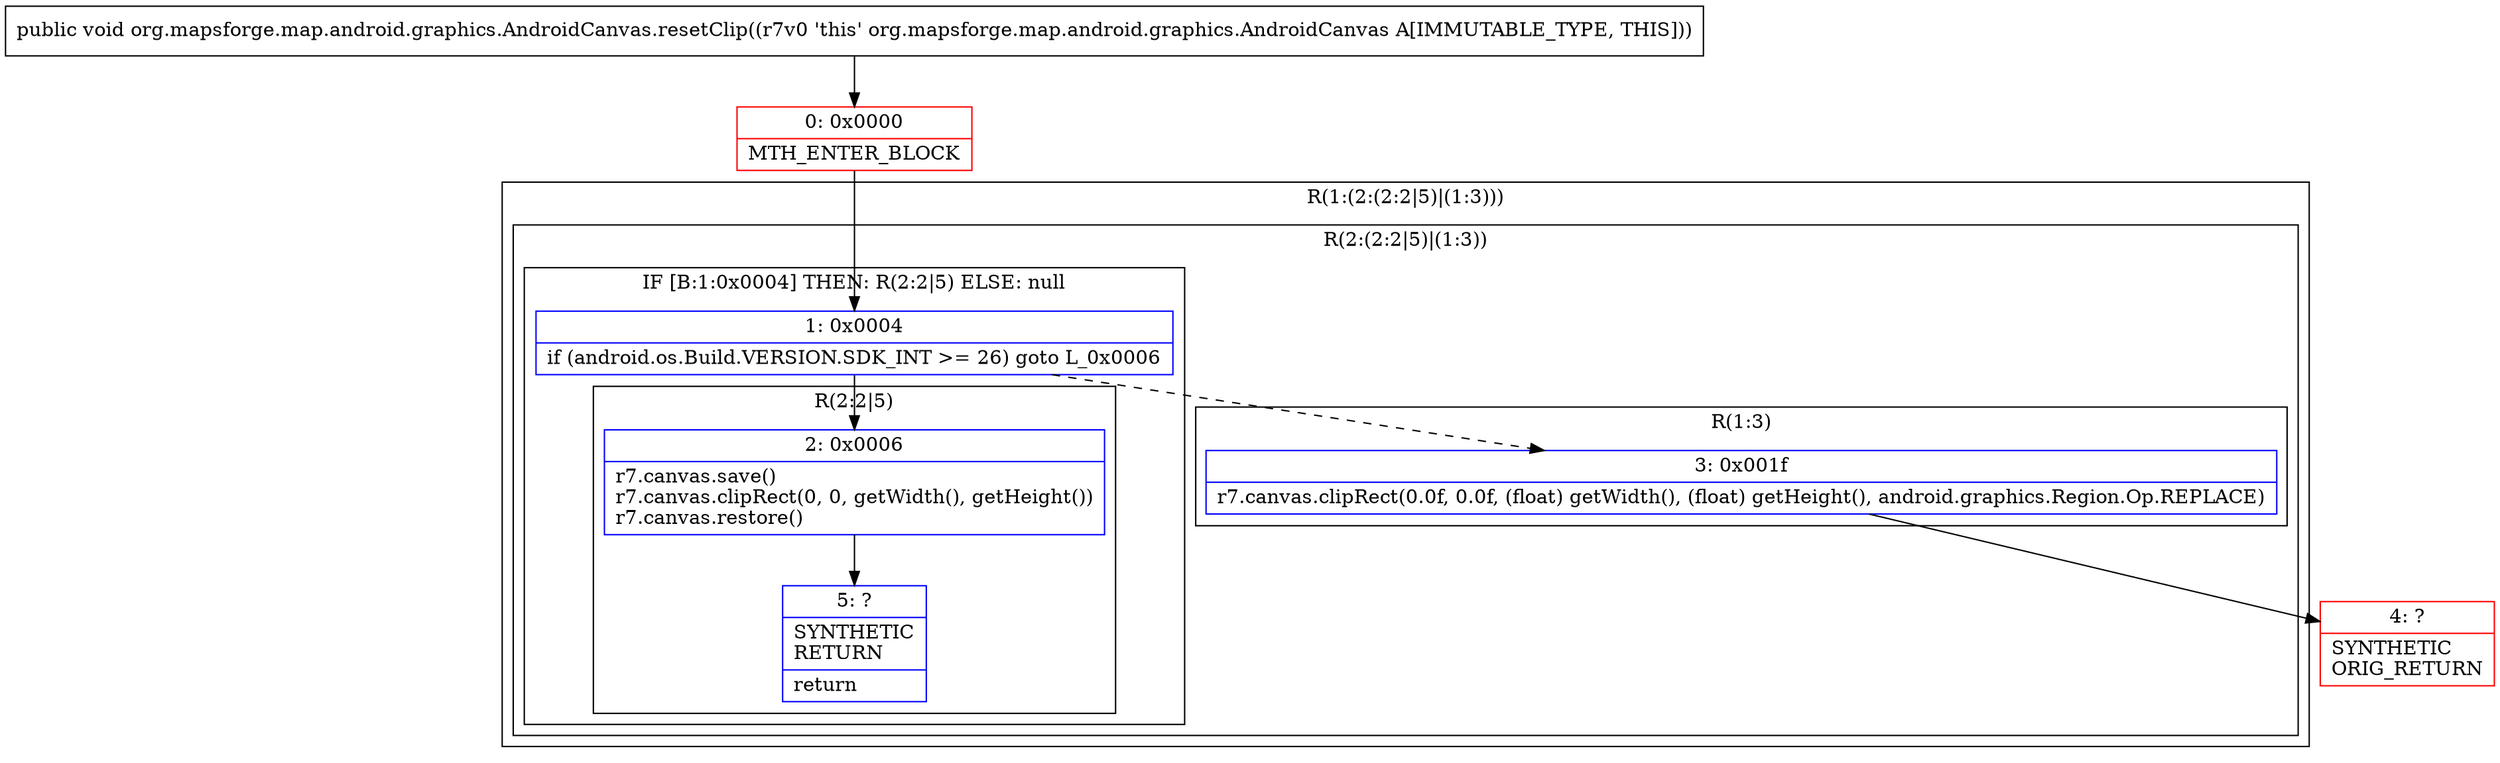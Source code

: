digraph "CFG fororg.mapsforge.map.android.graphics.AndroidCanvas.resetClip()V" {
subgraph cluster_Region_1368487628 {
label = "R(1:(2:(2:2|5)|(1:3)))";
node [shape=record,color=blue];
subgraph cluster_Region_1583892167 {
label = "R(2:(2:2|5)|(1:3))";
node [shape=record,color=blue];
subgraph cluster_IfRegion_1334014449 {
label = "IF [B:1:0x0004] THEN: R(2:2|5) ELSE: null";
node [shape=record,color=blue];
Node_1 [shape=record,label="{1\:\ 0x0004|if (android.os.Build.VERSION.SDK_INT \>= 26) goto L_0x0006\l}"];
subgraph cluster_Region_1182006664 {
label = "R(2:2|5)";
node [shape=record,color=blue];
Node_2 [shape=record,label="{2\:\ 0x0006|r7.canvas.save()\lr7.canvas.clipRect(0, 0, getWidth(), getHeight())\lr7.canvas.restore()\l}"];
Node_5 [shape=record,label="{5\:\ ?|SYNTHETIC\lRETURN\l|return\l}"];
}
}
subgraph cluster_Region_479122588 {
label = "R(1:3)";
node [shape=record,color=blue];
Node_3 [shape=record,label="{3\:\ 0x001f|r7.canvas.clipRect(0.0f, 0.0f, (float) getWidth(), (float) getHeight(), android.graphics.Region.Op.REPLACE)\l}"];
}
}
}
Node_0 [shape=record,color=red,label="{0\:\ 0x0000|MTH_ENTER_BLOCK\l}"];
Node_4 [shape=record,color=red,label="{4\:\ ?|SYNTHETIC\lORIG_RETURN\l}"];
MethodNode[shape=record,label="{public void org.mapsforge.map.android.graphics.AndroidCanvas.resetClip((r7v0 'this' org.mapsforge.map.android.graphics.AndroidCanvas A[IMMUTABLE_TYPE, THIS])) }"];
MethodNode -> Node_0;
Node_1 -> Node_2;
Node_1 -> Node_3[style=dashed];
Node_2 -> Node_5;
Node_3 -> Node_4;
Node_0 -> Node_1;
}

